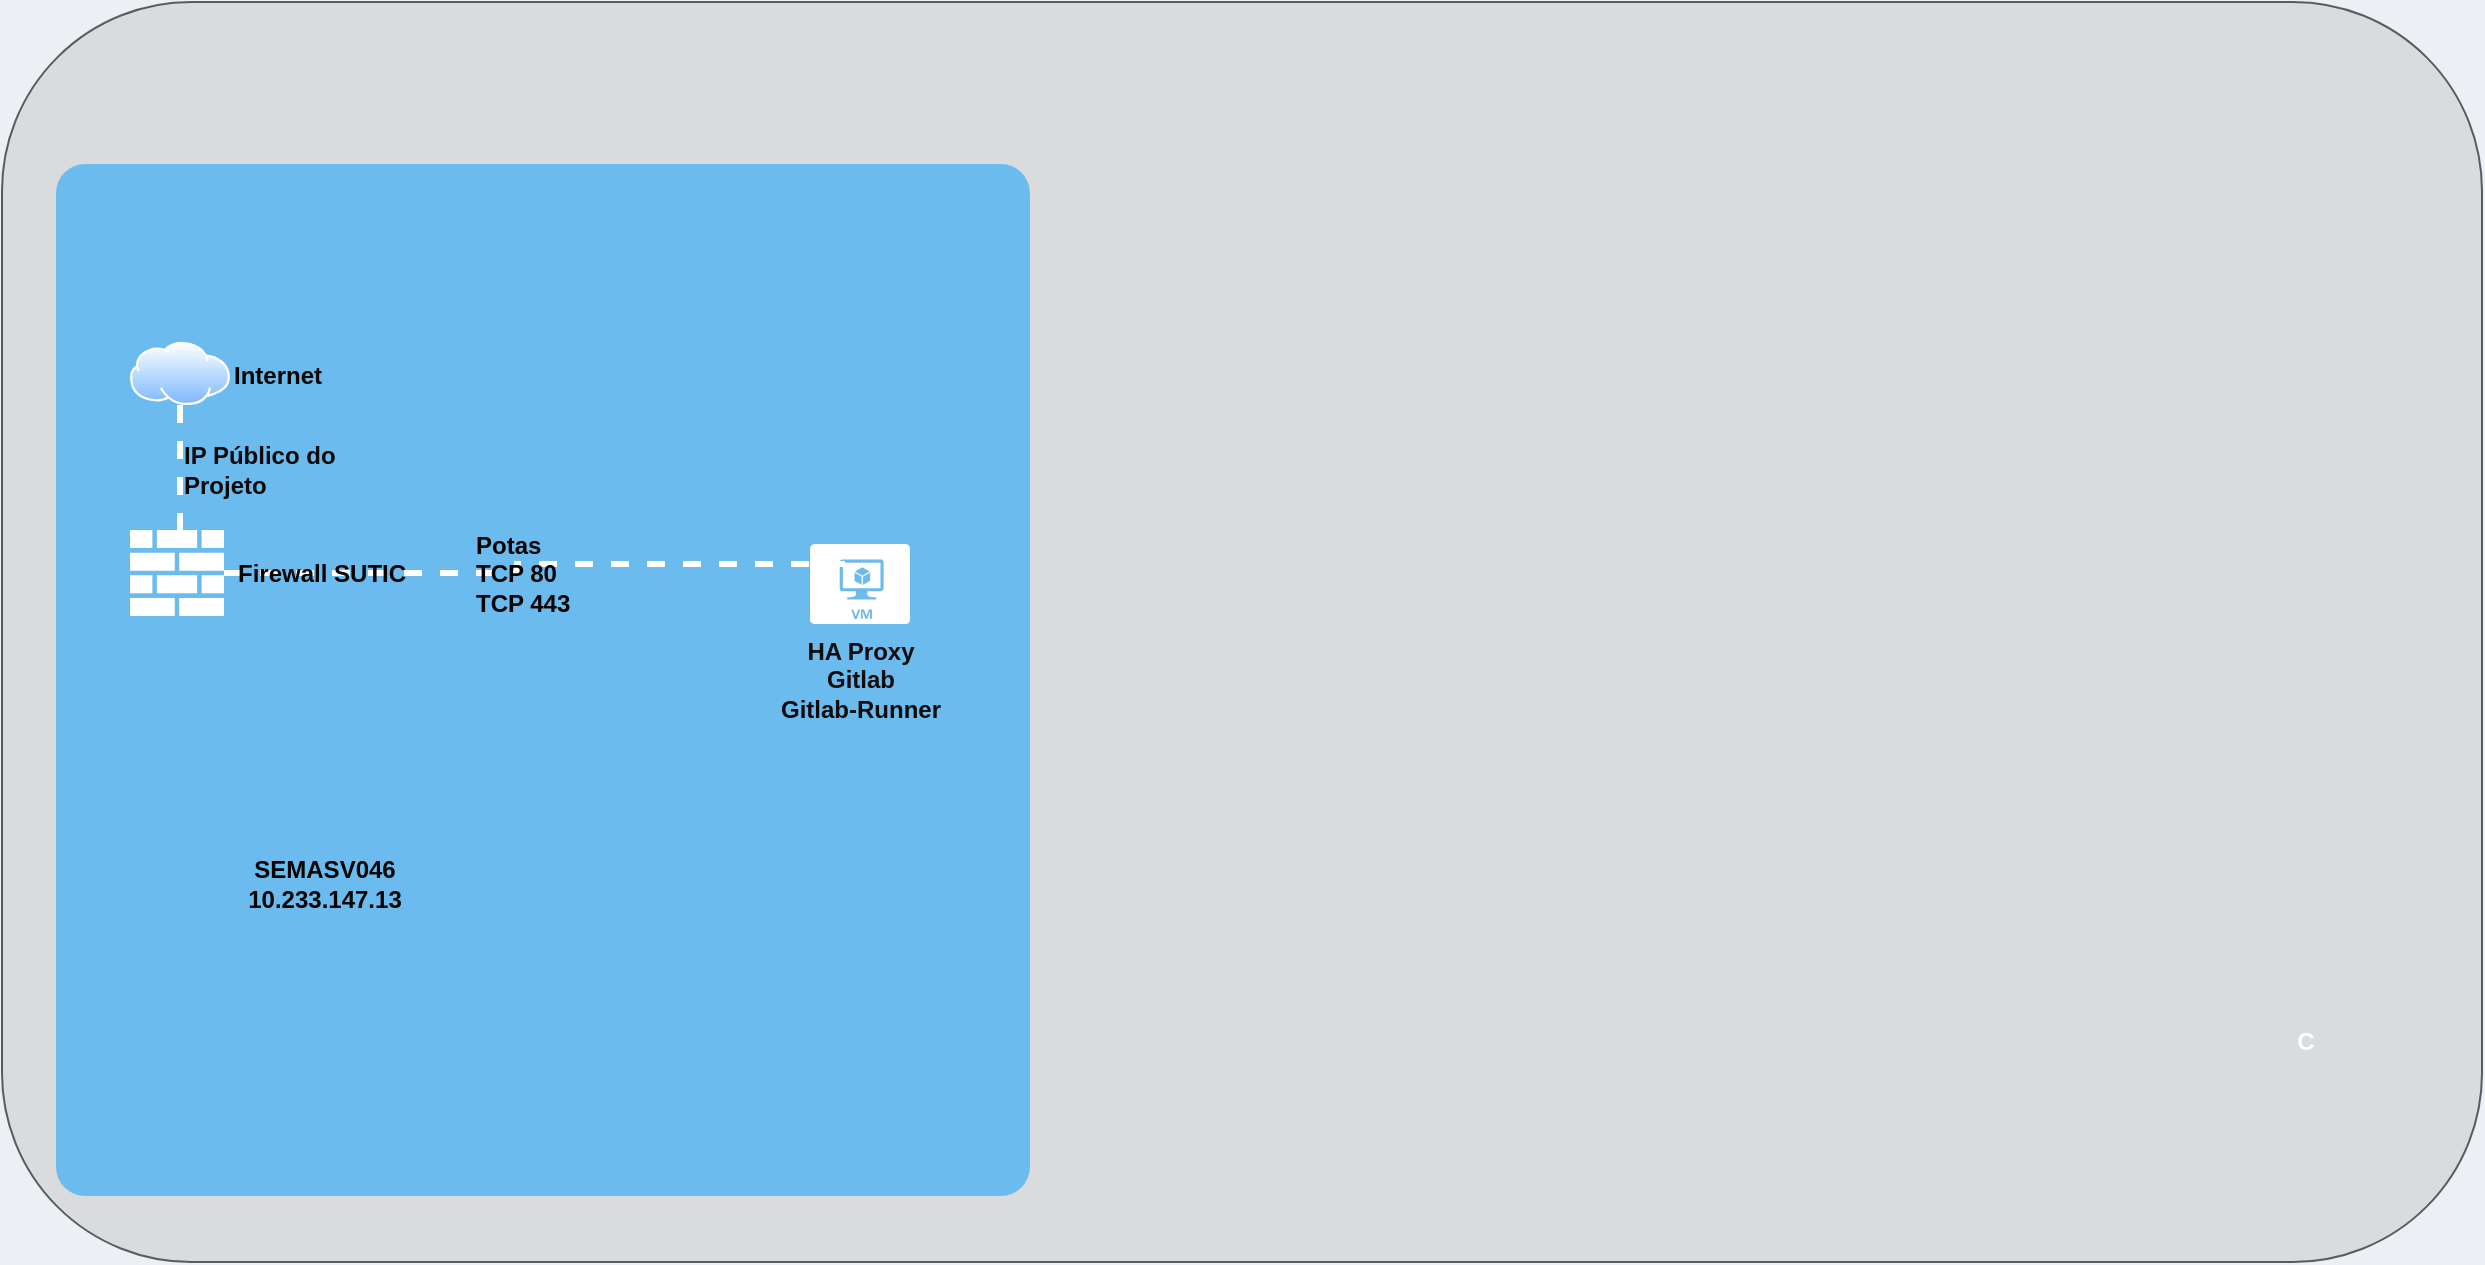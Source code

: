 <mxfile version="20.8.20" type="github"><diagram name="Page-1" id="7a6c530e-6e37-e111-ec74-82921da8cc10"><mxGraphModel dx="1434" dy="802" grid="1" gridSize="10" guides="1" tooltips="1" connect="1" arrows="1" fold="1" page="1" pageScale="1.5" pageWidth="827" pageHeight="1169" background="#eceff3" math="0" shadow="0"><root><mxCell id="0" style=";html=1;"/><mxCell id="1" style=";html=1;" parent="0"/><mxCell id="rcPoYwZRDyphzUQkZkZY-44" value="" style="rounded=1;whiteSpace=wrap;html=1;labelBackgroundColor=none;fontSize=12;fontColor=#0d0d0d;fillColor=#CFCFCF;gradientColor=none;opacity=60;fontStyle=1" parent="1" vertex="1"><mxGeometry x="146" y="9" width="1240" height="630" as="geometry"/></mxCell><mxCell id="23046e2b9bb16c14-116" value="" style="whiteSpace=wrap;html=1;rounded=1;shadow=0;strokeColor=none;strokeWidth=2;fillColor=#009BFF;fontSize=12;fontColor=#FFFFFF;align=center;arcSize=3;verticalAlign=top;spacingTop=4;opacity=50;fontStyle=1" parent="1" vertex="1"><mxGeometry x="173" y="90" width="487" height="516" as="geometry"/></mxCell><mxCell id="23046e2b9bb16c14-69" style="edgeStyle=orthogonalEdgeStyle;html=1;startArrow=none;startFill=0;startSize=10;endArrow=none;endFill=0;endSize=10;strokeWidth=3;fontSize=12;fontColor=#FFFFFF;strokeColor=#FFFFFF;dashed=1;rounded=0;entryX=0.47;entryY=0.25;entryDx=0;entryDy=0;entryPerimeter=0;fontStyle=1" parent="1" source="23046e2b9bb16c14-62" target="rcPoYwZRDyphzUQkZkZY-3" edge="1"><mxGeometry relative="1" as="geometry"><mxPoint x="233" y="432" as="targetPoint"/></mxGeometry></mxCell><mxCell id="rcPoYwZRDyphzUQkZkZY-16" value="Potas&lt;br style=&quot;font-size: 12px;&quot;&gt;TCP 80&lt;br style=&quot;font-size: 12px;&quot;&gt;TCP 443" style="edgeLabel;html=1;align=left;verticalAlign=middle;resizable=0;points=[];labelBackgroundColor=none;fontColor=#030303;labelPosition=right;verticalLabelPosition=middle;fontStyle=1;fontSize=12;" parent="23046e2b9bb16c14-69" vertex="1" connectable="0"><mxGeometry x="-0.226" relative="1" as="geometry"><mxPoint as="offset"/></mxGeometry></mxCell><mxCell id="23046e2b9bb16c14-62" value="Firewall SUTIC" style="shadow=0;dashed=0;html=1;strokeColor=none;labelPosition=right;verticalLabelPosition=middle;verticalAlign=middle;shape=mxgraph.office.concepts.firewall;fillColor=#FFFFFF;rounded=1;fontSize=12;fontColor=#030303;align=left;spacingLeft=5;fontStyle=1" parent="1" vertex="1"><mxGeometry x="210" y="273" width="47" height="43" as="geometry"/></mxCell><mxCell id="23046e2b9bb16c14-83" value="C" style="text;html=1;strokeColor=none;fillColor=none;align=center;verticalAlign=middle;whiteSpace=wrap;rounded=1;shadow=0;fontSize=12;fontColor=#FFFFFF;fontStyle=1" parent="1" vertex="1"><mxGeometry x="1288" y="519" width="20" height="20" as="geometry"/></mxCell><mxCell id="rcPoYwZRDyphzUQkZkZY-3" value="&lt;font style=&quot;font-size: 12px;&quot;&gt;HA Proxy&lt;br style=&quot;font-size: 12px;&quot;&gt;Gitlab&lt;br style=&quot;font-size: 12px;&quot;&gt;Gitlab-Runner&lt;br style=&quot;font-size: 12px;&quot;&gt;&lt;/font&gt;" style="verticalLabelPosition=bottom;html=1;verticalAlign=top;strokeColor=none;fillColor=#FFFFFF;shape=mxgraph.azure.virtual_machine;rounded=1;shadow=0;fontSize=12;fontColor=#0d0d0d;align=center;labelPosition=center;fontStyle=1" parent="1" vertex="1"><mxGeometry x="550" y="280" width="50" height="40" as="geometry"/></mxCell><mxCell id="rcPoYwZRDyphzUQkZkZY-18" value="Internet" style="aspect=fixed;perimeter=ellipsePerimeter;html=1;align=left;shadow=0;dashed=0;spacingTop=3;image;image=img/lib/active_directory/internet_cloud.svg;fontColor=#030303;labelPosition=right;verticalLabelPosition=middle;verticalAlign=middle;labelBackgroundColor=none;fontStyle=1;fontSize=12;" parent="1" vertex="1"><mxGeometry x="210" y="179" width="50" height="31.5" as="geometry"/></mxCell><mxCell id="rcPoYwZRDyphzUQkZkZY-20" value="IP Público do&lt;br style=&quot;font-size: 12px;&quot;&gt;Projeto" style="edgeStyle=orthogonalEdgeStyle;html=1;startArrow=none;startFill=0;startSize=10;endArrow=none;endFill=0;endSize=10;strokeWidth=3;fontSize=12;fontColor=#0a0a0a;strokeColor=#FFFFFF;dashed=1;rounded=0;entryX=0.532;entryY=0.047;entryDx=0;entryDy=0;entryPerimeter=0;exitX=0.5;exitY=1;exitDx=0;exitDy=0;labelBackgroundColor=none;labelPosition=right;verticalLabelPosition=middle;align=left;verticalAlign=middle;fontStyle=1" parent="1" source="rcPoYwZRDyphzUQkZkZY-18" target="23046e2b9bb16c14-62" edge="1"><mxGeometry relative="1" as="geometry"><mxPoint x="1337" y="321" as="sourcePoint"/><mxPoint x="1337" y="341" as="targetPoint"/><Array as="points"><mxPoint x="235" y="219"/><mxPoint x="235" y="219"/></Array></mxGeometry></mxCell><mxCell id="rcPoYwZRDyphzUQkZkZY-25" value="SEMASV046&lt;br style=&quot;font-size: 12px;&quot;&gt;10.233.147.13" style="text;html=1;align=center;verticalAlign=middle;resizable=0;points=[];autosize=1;strokeColor=none;fillColor=none;fontColor=#030303;fontStyle=1;fontSize=12;" parent="1" vertex="1"><mxGeometry x="257" y="430" width="100" height="40" as="geometry"/></mxCell></root></mxGraphModel></diagram></mxfile>